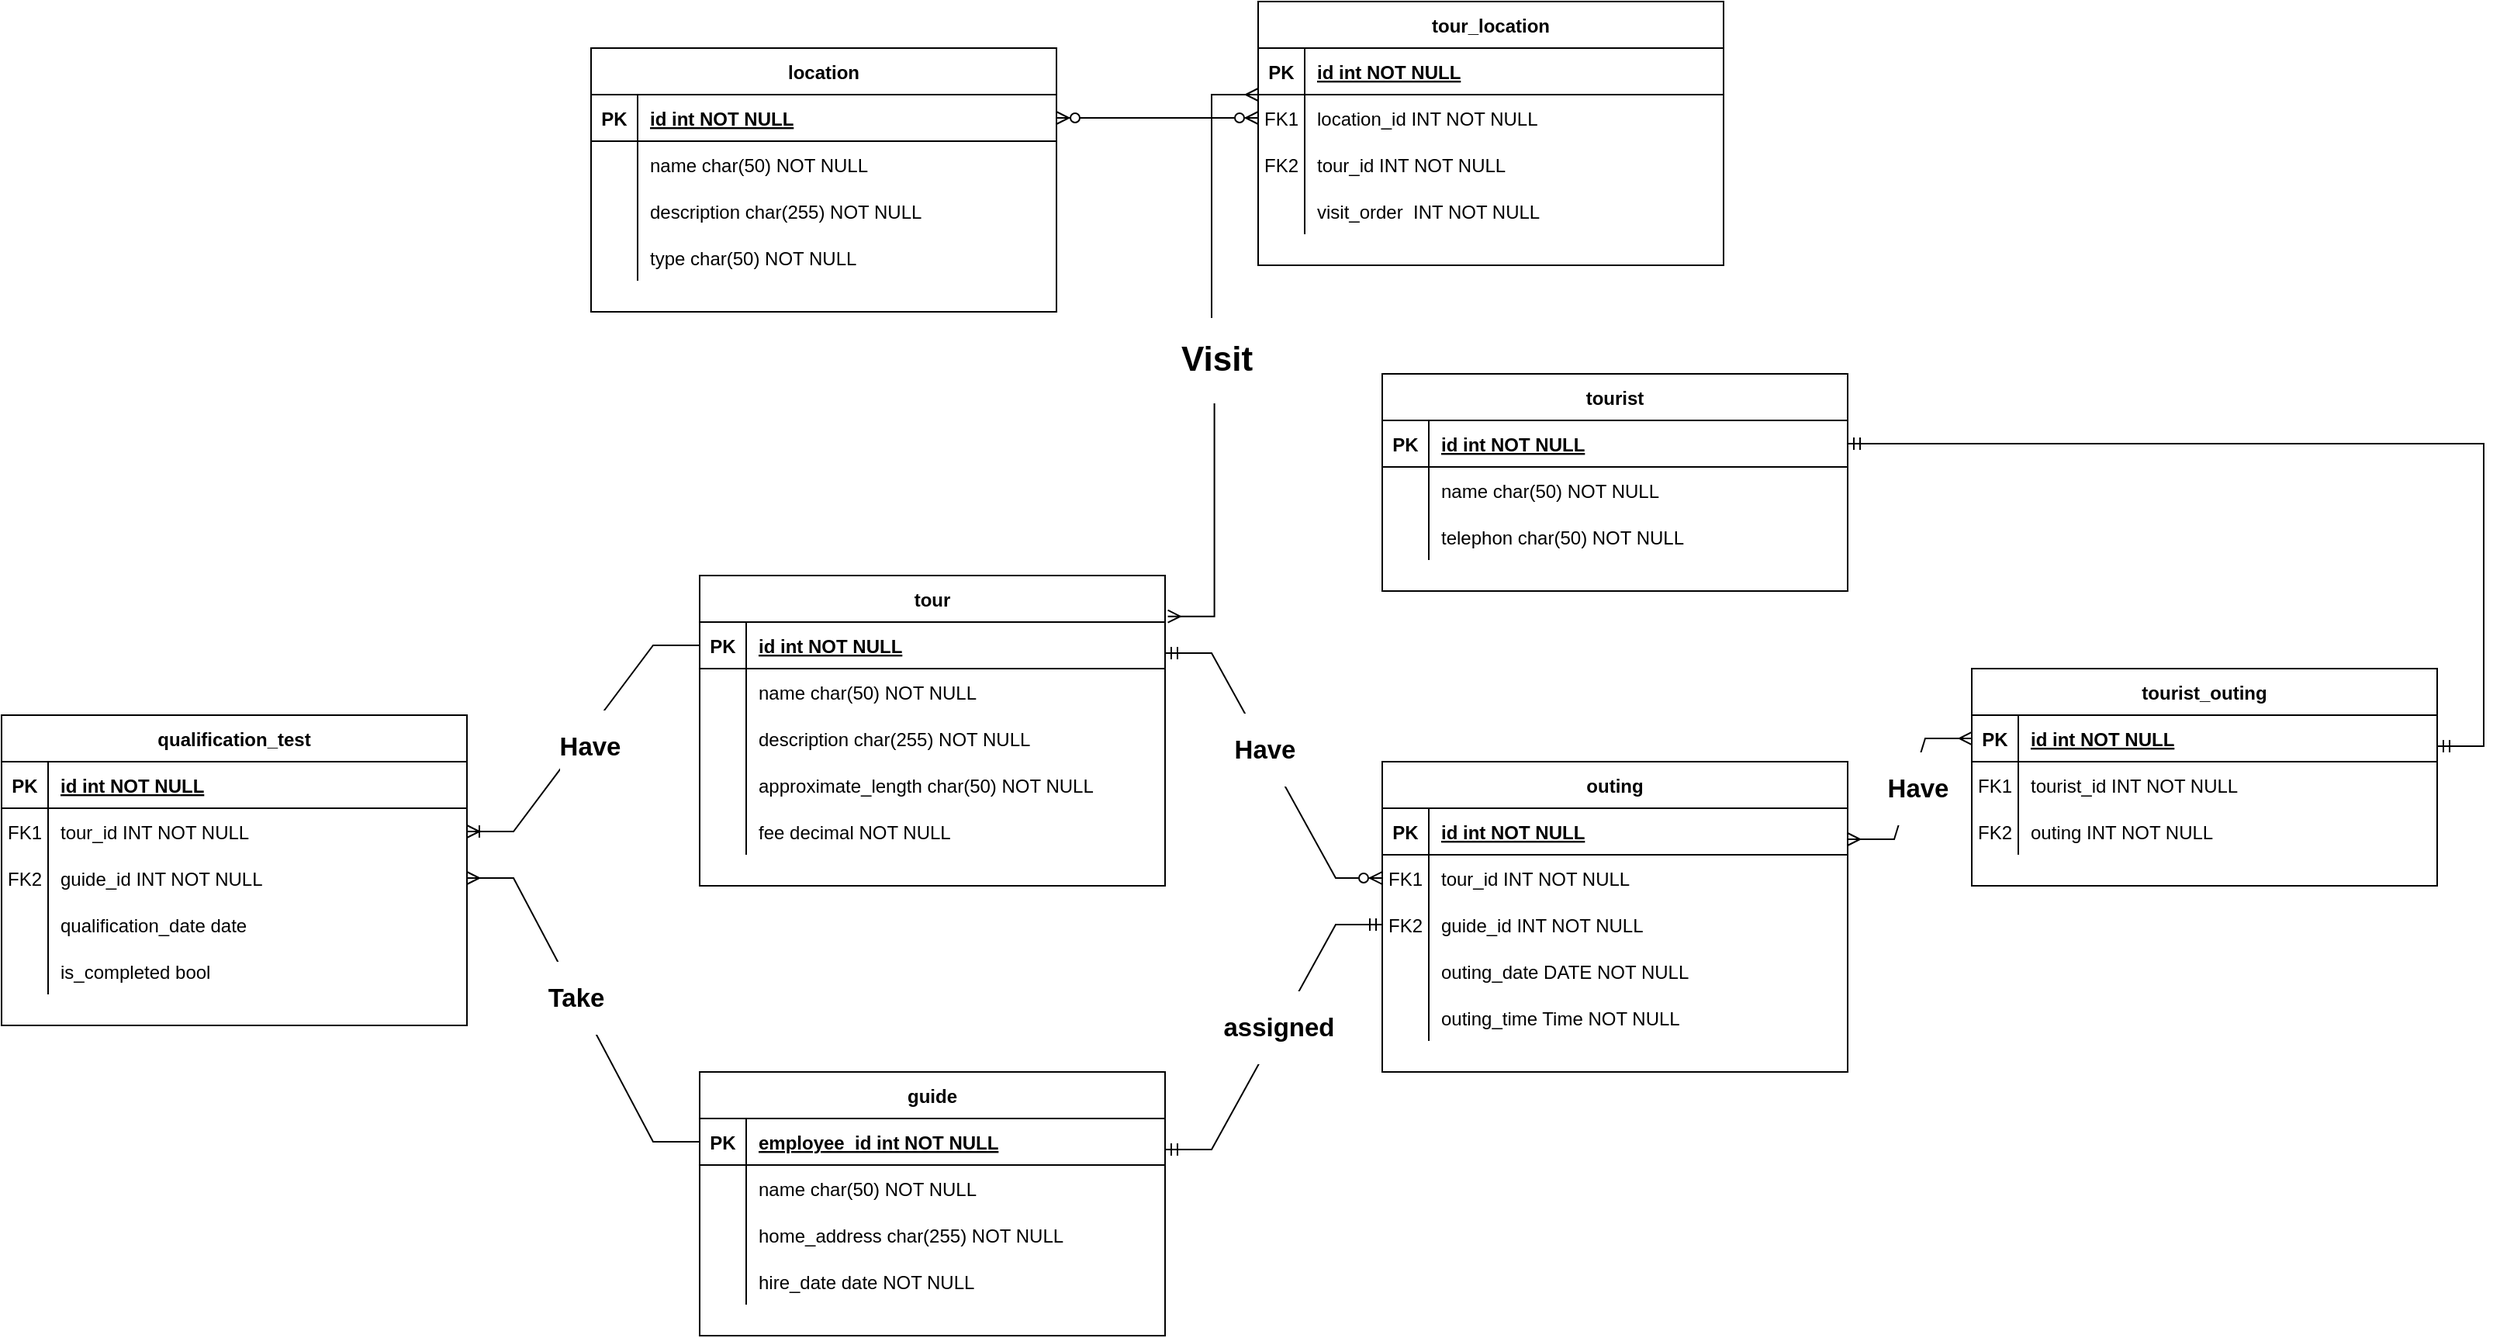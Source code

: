 <mxfile version="23.1.5" type="github">
  <diagram id="R2lEEEUBdFMjLlhIrx00" name="Page-1">
    <mxGraphModel dx="2108" dy="1653" grid="1" gridSize="10" guides="1" tooltips="1" connect="1" arrows="1" fold="1" page="1" pageScale="1" pageWidth="850" pageHeight="1100" math="0" shadow="0" extFonts="Permanent Marker^https://fonts.googleapis.com/css?family=Permanent+Marker">
      <root>
        <mxCell id="0" />
        <mxCell id="1" parent="0" />
        <mxCell id="C-vyLk0tnHw3VtMMgP7b-23" value="tour" style="shape=table;startSize=30;container=1;collapsible=1;childLayout=tableLayout;fixedRows=1;rowLines=0;fontStyle=1;align=center;resizeLast=1;" parent="1" vertex="1">
          <mxGeometry x="120" y="110" width="300" height="200" as="geometry" />
        </mxCell>
        <mxCell id="C-vyLk0tnHw3VtMMgP7b-24" value="" style="shape=partialRectangle;collapsible=0;dropTarget=0;pointerEvents=0;fillColor=none;points=[[0,0.5],[1,0.5]];portConstraint=eastwest;top=0;left=0;right=0;bottom=1;" parent="C-vyLk0tnHw3VtMMgP7b-23" vertex="1">
          <mxGeometry y="30" width="300" height="30" as="geometry" />
        </mxCell>
        <mxCell id="C-vyLk0tnHw3VtMMgP7b-25" value="PK" style="shape=partialRectangle;overflow=hidden;connectable=0;fillColor=none;top=0;left=0;bottom=0;right=0;fontStyle=1;" parent="C-vyLk0tnHw3VtMMgP7b-24" vertex="1">
          <mxGeometry width="30" height="30" as="geometry">
            <mxRectangle width="30" height="30" as="alternateBounds" />
          </mxGeometry>
        </mxCell>
        <mxCell id="C-vyLk0tnHw3VtMMgP7b-26" value="id int NOT NULL " style="shape=partialRectangle;overflow=hidden;connectable=0;fillColor=none;top=0;left=0;bottom=0;right=0;align=left;spacingLeft=6;fontStyle=5;" parent="C-vyLk0tnHw3VtMMgP7b-24" vertex="1">
          <mxGeometry x="30" width="270" height="30" as="geometry">
            <mxRectangle width="270" height="30" as="alternateBounds" />
          </mxGeometry>
        </mxCell>
        <mxCell id="C-vyLk0tnHw3VtMMgP7b-27" value="" style="shape=partialRectangle;collapsible=0;dropTarget=0;pointerEvents=0;fillColor=none;points=[[0,0.5],[1,0.5]];portConstraint=eastwest;top=0;left=0;right=0;bottom=0;" parent="C-vyLk0tnHw3VtMMgP7b-23" vertex="1">
          <mxGeometry y="60" width="300" height="30" as="geometry" />
        </mxCell>
        <mxCell id="C-vyLk0tnHw3VtMMgP7b-28" value="" style="shape=partialRectangle;overflow=hidden;connectable=0;fillColor=none;top=0;left=0;bottom=0;right=0;" parent="C-vyLk0tnHw3VtMMgP7b-27" vertex="1">
          <mxGeometry width="30" height="30" as="geometry">
            <mxRectangle width="30" height="30" as="alternateBounds" />
          </mxGeometry>
        </mxCell>
        <mxCell id="C-vyLk0tnHw3VtMMgP7b-29" value="name char(50) NOT NULL" style="shape=partialRectangle;overflow=hidden;connectable=0;fillColor=none;top=0;left=0;bottom=0;right=0;align=left;spacingLeft=6;" parent="C-vyLk0tnHw3VtMMgP7b-27" vertex="1">
          <mxGeometry x="30" width="270" height="30" as="geometry">
            <mxRectangle width="270" height="30" as="alternateBounds" />
          </mxGeometry>
        </mxCell>
        <mxCell id="SQlvk6J5sihKT8s1rZRu-1" value="" style="shape=partialRectangle;collapsible=0;dropTarget=0;pointerEvents=0;fillColor=none;points=[[0,0.5],[1,0.5]];portConstraint=eastwest;top=0;left=0;right=0;bottom=0;" parent="C-vyLk0tnHw3VtMMgP7b-23" vertex="1">
          <mxGeometry y="90" width="300" height="30" as="geometry" />
        </mxCell>
        <mxCell id="SQlvk6J5sihKT8s1rZRu-2" value="" style="shape=partialRectangle;overflow=hidden;connectable=0;fillColor=none;top=0;left=0;bottom=0;right=0;" parent="SQlvk6J5sihKT8s1rZRu-1" vertex="1">
          <mxGeometry width="30" height="30" as="geometry">
            <mxRectangle width="30" height="30" as="alternateBounds" />
          </mxGeometry>
        </mxCell>
        <mxCell id="SQlvk6J5sihKT8s1rZRu-3" value="description char(255) NOT NULL" style="shape=partialRectangle;overflow=hidden;connectable=0;fillColor=none;top=0;left=0;bottom=0;right=0;align=left;spacingLeft=6;" parent="SQlvk6J5sihKT8s1rZRu-1" vertex="1">
          <mxGeometry x="30" width="270" height="30" as="geometry">
            <mxRectangle width="270" height="30" as="alternateBounds" />
          </mxGeometry>
        </mxCell>
        <mxCell id="SQlvk6J5sihKT8s1rZRu-7" value="" style="shape=partialRectangle;collapsible=0;dropTarget=0;pointerEvents=0;fillColor=none;points=[[0,0.5],[1,0.5]];portConstraint=eastwest;top=0;left=0;right=0;bottom=0;" parent="C-vyLk0tnHw3VtMMgP7b-23" vertex="1">
          <mxGeometry y="120" width="300" height="30" as="geometry" />
        </mxCell>
        <mxCell id="SQlvk6J5sihKT8s1rZRu-8" value="" style="shape=partialRectangle;overflow=hidden;connectable=0;fillColor=none;top=0;left=0;bottom=0;right=0;" parent="SQlvk6J5sihKT8s1rZRu-7" vertex="1">
          <mxGeometry width="30" height="30" as="geometry">
            <mxRectangle width="30" height="30" as="alternateBounds" />
          </mxGeometry>
        </mxCell>
        <mxCell id="SQlvk6J5sihKT8s1rZRu-9" value="approximate_length char(50) NOT NULL " style="shape=partialRectangle;overflow=hidden;connectable=0;fillColor=none;top=0;left=0;bottom=0;right=0;align=left;spacingLeft=6;" parent="SQlvk6J5sihKT8s1rZRu-7" vertex="1">
          <mxGeometry x="30" width="270" height="30" as="geometry">
            <mxRectangle width="270" height="30" as="alternateBounds" />
          </mxGeometry>
        </mxCell>
        <mxCell id="SQlvk6J5sihKT8s1rZRu-4" value="" style="shape=partialRectangle;collapsible=0;dropTarget=0;pointerEvents=0;fillColor=none;points=[[0,0.5],[1,0.5]];portConstraint=eastwest;top=0;left=0;right=0;bottom=0;" parent="C-vyLk0tnHw3VtMMgP7b-23" vertex="1">
          <mxGeometry y="150" width="300" height="30" as="geometry" />
        </mxCell>
        <mxCell id="SQlvk6J5sihKT8s1rZRu-5" value="" style="shape=partialRectangle;overflow=hidden;connectable=0;fillColor=none;top=0;left=0;bottom=0;right=0;" parent="SQlvk6J5sihKT8s1rZRu-4" vertex="1">
          <mxGeometry width="30" height="30" as="geometry">
            <mxRectangle width="30" height="30" as="alternateBounds" />
          </mxGeometry>
        </mxCell>
        <mxCell id="SQlvk6J5sihKT8s1rZRu-6" value="fee decimal NOT NULL " style="shape=partialRectangle;overflow=hidden;connectable=0;fillColor=none;top=0;left=0;bottom=0;right=0;align=left;spacingLeft=6;" parent="SQlvk6J5sihKT8s1rZRu-4" vertex="1">
          <mxGeometry x="30" width="270" height="30" as="geometry">
            <mxRectangle width="270" height="30" as="alternateBounds" />
          </mxGeometry>
        </mxCell>
        <mxCell id="SQlvk6J5sihKT8s1rZRu-10" value="guide" style="shape=table;startSize=30;container=1;collapsible=1;childLayout=tableLayout;fixedRows=1;rowLines=0;fontStyle=1;align=center;resizeLast=1;" parent="1" vertex="1">
          <mxGeometry x="120" y="430" width="300" height="170" as="geometry" />
        </mxCell>
        <mxCell id="SQlvk6J5sihKT8s1rZRu-11" value="" style="shape=partialRectangle;collapsible=0;dropTarget=0;pointerEvents=0;fillColor=none;points=[[0,0.5],[1,0.5]];portConstraint=eastwest;top=0;left=0;right=0;bottom=1;" parent="SQlvk6J5sihKT8s1rZRu-10" vertex="1">
          <mxGeometry y="30" width="300" height="30" as="geometry" />
        </mxCell>
        <mxCell id="SQlvk6J5sihKT8s1rZRu-12" value="PK" style="shape=partialRectangle;overflow=hidden;connectable=0;fillColor=none;top=0;left=0;bottom=0;right=0;fontStyle=1;" parent="SQlvk6J5sihKT8s1rZRu-11" vertex="1">
          <mxGeometry width="30" height="30" as="geometry">
            <mxRectangle width="30" height="30" as="alternateBounds" />
          </mxGeometry>
        </mxCell>
        <mxCell id="SQlvk6J5sihKT8s1rZRu-13" value="employee_id int NOT NULL " style="shape=partialRectangle;overflow=hidden;connectable=0;fillColor=none;top=0;left=0;bottom=0;right=0;align=left;spacingLeft=6;fontStyle=5;" parent="SQlvk6J5sihKT8s1rZRu-11" vertex="1">
          <mxGeometry x="30" width="270" height="30" as="geometry">
            <mxRectangle width="270" height="30" as="alternateBounds" />
          </mxGeometry>
        </mxCell>
        <mxCell id="SQlvk6J5sihKT8s1rZRu-14" value="" style="shape=partialRectangle;collapsible=0;dropTarget=0;pointerEvents=0;fillColor=none;points=[[0,0.5],[1,0.5]];portConstraint=eastwest;top=0;left=0;right=0;bottom=0;" parent="SQlvk6J5sihKT8s1rZRu-10" vertex="1">
          <mxGeometry y="60" width="300" height="30" as="geometry" />
        </mxCell>
        <mxCell id="SQlvk6J5sihKT8s1rZRu-15" value="" style="shape=partialRectangle;overflow=hidden;connectable=0;fillColor=none;top=0;left=0;bottom=0;right=0;" parent="SQlvk6J5sihKT8s1rZRu-14" vertex="1">
          <mxGeometry width="30" height="30" as="geometry">
            <mxRectangle width="30" height="30" as="alternateBounds" />
          </mxGeometry>
        </mxCell>
        <mxCell id="SQlvk6J5sihKT8s1rZRu-16" value="name char(50) NOT NULL" style="shape=partialRectangle;overflow=hidden;connectable=0;fillColor=none;top=0;left=0;bottom=0;right=0;align=left;spacingLeft=6;" parent="SQlvk6J5sihKT8s1rZRu-14" vertex="1">
          <mxGeometry x="30" width="270" height="30" as="geometry">
            <mxRectangle width="270" height="30" as="alternateBounds" />
          </mxGeometry>
        </mxCell>
        <mxCell id="SQlvk6J5sihKT8s1rZRu-17" value="" style="shape=partialRectangle;collapsible=0;dropTarget=0;pointerEvents=0;fillColor=none;points=[[0,0.5],[1,0.5]];portConstraint=eastwest;top=0;left=0;right=0;bottom=0;" parent="SQlvk6J5sihKT8s1rZRu-10" vertex="1">
          <mxGeometry y="90" width="300" height="30" as="geometry" />
        </mxCell>
        <mxCell id="SQlvk6J5sihKT8s1rZRu-18" value="" style="shape=partialRectangle;overflow=hidden;connectable=0;fillColor=none;top=0;left=0;bottom=0;right=0;" parent="SQlvk6J5sihKT8s1rZRu-17" vertex="1">
          <mxGeometry width="30" height="30" as="geometry">
            <mxRectangle width="30" height="30" as="alternateBounds" />
          </mxGeometry>
        </mxCell>
        <mxCell id="SQlvk6J5sihKT8s1rZRu-19" value="home_address char(255) NOT NULL" style="shape=partialRectangle;overflow=hidden;connectable=0;fillColor=none;top=0;left=0;bottom=0;right=0;align=left;spacingLeft=6;" parent="SQlvk6J5sihKT8s1rZRu-17" vertex="1">
          <mxGeometry x="30" width="270" height="30" as="geometry">
            <mxRectangle width="270" height="30" as="alternateBounds" />
          </mxGeometry>
        </mxCell>
        <mxCell id="SQlvk6J5sihKT8s1rZRu-20" value="" style="shape=partialRectangle;collapsible=0;dropTarget=0;pointerEvents=0;fillColor=none;points=[[0,0.5],[1,0.5]];portConstraint=eastwest;top=0;left=0;right=0;bottom=0;" parent="SQlvk6J5sihKT8s1rZRu-10" vertex="1">
          <mxGeometry y="120" width="300" height="30" as="geometry" />
        </mxCell>
        <mxCell id="SQlvk6J5sihKT8s1rZRu-21" value="" style="shape=partialRectangle;overflow=hidden;connectable=0;fillColor=none;top=0;left=0;bottom=0;right=0;" parent="SQlvk6J5sihKT8s1rZRu-20" vertex="1">
          <mxGeometry width="30" height="30" as="geometry">
            <mxRectangle width="30" height="30" as="alternateBounds" />
          </mxGeometry>
        </mxCell>
        <mxCell id="SQlvk6J5sihKT8s1rZRu-22" value="hire_date date NOT NULL " style="shape=partialRectangle;overflow=hidden;connectable=0;fillColor=none;top=0;left=0;bottom=0;right=0;align=left;spacingLeft=6;" parent="SQlvk6J5sihKT8s1rZRu-20" vertex="1">
          <mxGeometry x="30" width="270" height="30" as="geometry">
            <mxRectangle width="270" height="30" as="alternateBounds" />
          </mxGeometry>
        </mxCell>
        <mxCell id="SQlvk6J5sihKT8s1rZRu-42" value="qualification_test" style="shape=table;startSize=30;container=1;collapsible=1;childLayout=tableLayout;fixedRows=1;rowLines=0;fontStyle=1;align=center;resizeLast=1;" parent="1" vertex="1">
          <mxGeometry x="-330" y="200" width="300" height="200" as="geometry" />
        </mxCell>
        <mxCell id="SQlvk6J5sihKT8s1rZRu-43" value="" style="shape=partialRectangle;collapsible=0;dropTarget=0;pointerEvents=0;fillColor=none;points=[[0,0.5],[1,0.5]];portConstraint=eastwest;top=0;left=0;right=0;bottom=1;" parent="SQlvk6J5sihKT8s1rZRu-42" vertex="1">
          <mxGeometry y="30" width="300" height="30" as="geometry" />
        </mxCell>
        <mxCell id="SQlvk6J5sihKT8s1rZRu-44" value="PK" style="shape=partialRectangle;overflow=hidden;connectable=0;fillColor=none;top=0;left=0;bottom=0;right=0;fontStyle=1;" parent="SQlvk6J5sihKT8s1rZRu-43" vertex="1">
          <mxGeometry width="30" height="30" as="geometry">
            <mxRectangle width="30" height="30" as="alternateBounds" />
          </mxGeometry>
        </mxCell>
        <mxCell id="SQlvk6J5sihKT8s1rZRu-45" value="id int NOT NULL " style="shape=partialRectangle;overflow=hidden;connectable=0;fillColor=none;top=0;left=0;bottom=0;right=0;align=left;spacingLeft=6;fontStyle=5;" parent="SQlvk6J5sihKT8s1rZRu-43" vertex="1">
          <mxGeometry x="30" width="270" height="30" as="geometry">
            <mxRectangle width="270" height="30" as="alternateBounds" />
          </mxGeometry>
        </mxCell>
        <mxCell id="SQlvk6J5sihKT8s1rZRu-46" value="" style="shape=partialRectangle;collapsible=0;dropTarget=0;pointerEvents=0;fillColor=none;points=[[0,0.5],[1,0.5]];portConstraint=eastwest;top=0;left=0;right=0;bottom=0;" parent="SQlvk6J5sihKT8s1rZRu-42" vertex="1">
          <mxGeometry y="60" width="300" height="30" as="geometry" />
        </mxCell>
        <mxCell id="SQlvk6J5sihKT8s1rZRu-47" value="FK1" style="shape=partialRectangle;overflow=hidden;connectable=0;fillColor=none;top=0;left=0;bottom=0;right=0;" parent="SQlvk6J5sihKT8s1rZRu-46" vertex="1">
          <mxGeometry width="30" height="30" as="geometry">
            <mxRectangle width="30" height="30" as="alternateBounds" />
          </mxGeometry>
        </mxCell>
        <mxCell id="SQlvk6J5sihKT8s1rZRu-48" value="tour_id INT NOT NULL" style="shape=partialRectangle;overflow=hidden;connectable=0;fillColor=none;top=0;left=0;bottom=0;right=0;align=left;spacingLeft=6;" parent="SQlvk6J5sihKT8s1rZRu-46" vertex="1">
          <mxGeometry x="30" width="270" height="30" as="geometry">
            <mxRectangle width="270" height="30" as="alternateBounds" />
          </mxGeometry>
        </mxCell>
        <mxCell id="SQlvk6J5sihKT8s1rZRu-49" value="" style="shape=partialRectangle;collapsible=0;dropTarget=0;pointerEvents=0;fillColor=none;points=[[0,0.5],[1,0.5]];portConstraint=eastwest;top=0;left=0;right=0;bottom=0;" parent="SQlvk6J5sihKT8s1rZRu-42" vertex="1">
          <mxGeometry y="90" width="300" height="30" as="geometry" />
        </mxCell>
        <mxCell id="SQlvk6J5sihKT8s1rZRu-50" value="FK2" style="shape=partialRectangle;overflow=hidden;connectable=0;fillColor=none;top=0;left=0;bottom=0;right=0;" parent="SQlvk6J5sihKT8s1rZRu-49" vertex="1">
          <mxGeometry width="30" height="30" as="geometry">
            <mxRectangle width="30" height="30" as="alternateBounds" />
          </mxGeometry>
        </mxCell>
        <mxCell id="SQlvk6J5sihKT8s1rZRu-51" value="guide_id INT NOT NULL" style="shape=partialRectangle;overflow=hidden;connectable=0;fillColor=none;top=0;left=0;bottom=0;right=0;align=left;spacingLeft=6;" parent="SQlvk6J5sihKT8s1rZRu-49" vertex="1">
          <mxGeometry x="30" width="270" height="30" as="geometry">
            <mxRectangle width="270" height="30" as="alternateBounds" />
          </mxGeometry>
        </mxCell>
        <mxCell id="SQlvk6J5sihKT8s1rZRu-52" value="" style="shape=partialRectangle;collapsible=0;dropTarget=0;pointerEvents=0;fillColor=none;points=[[0,0.5],[1,0.5]];portConstraint=eastwest;top=0;left=0;right=0;bottom=0;" parent="SQlvk6J5sihKT8s1rZRu-42" vertex="1">
          <mxGeometry y="120" width="300" height="30" as="geometry" />
        </mxCell>
        <mxCell id="SQlvk6J5sihKT8s1rZRu-53" value="" style="shape=partialRectangle;overflow=hidden;connectable=0;fillColor=none;top=0;left=0;bottom=0;right=0;" parent="SQlvk6J5sihKT8s1rZRu-52" vertex="1">
          <mxGeometry width="30" height="30" as="geometry">
            <mxRectangle width="30" height="30" as="alternateBounds" />
          </mxGeometry>
        </mxCell>
        <mxCell id="SQlvk6J5sihKT8s1rZRu-54" value="qualification_date date  " style="shape=partialRectangle;overflow=hidden;connectable=0;fillColor=none;top=0;left=0;bottom=0;right=0;align=left;spacingLeft=6;" parent="SQlvk6J5sihKT8s1rZRu-52" vertex="1">
          <mxGeometry x="30" width="270" height="30" as="geometry">
            <mxRectangle width="270" height="30" as="alternateBounds" />
          </mxGeometry>
        </mxCell>
        <mxCell id="SQlvk6J5sihKT8s1rZRu-55" value="" style="shape=partialRectangle;collapsible=0;dropTarget=0;pointerEvents=0;fillColor=none;points=[[0,0.5],[1,0.5]];portConstraint=eastwest;top=0;left=0;right=0;bottom=0;" parent="SQlvk6J5sihKT8s1rZRu-42" vertex="1">
          <mxGeometry y="150" width="300" height="30" as="geometry" />
        </mxCell>
        <mxCell id="SQlvk6J5sihKT8s1rZRu-56" value="" style="shape=partialRectangle;overflow=hidden;connectable=0;fillColor=none;top=0;left=0;bottom=0;right=0;" parent="SQlvk6J5sihKT8s1rZRu-55" vertex="1">
          <mxGeometry width="30" height="30" as="geometry">
            <mxRectangle width="30" height="30" as="alternateBounds" />
          </mxGeometry>
        </mxCell>
        <mxCell id="SQlvk6J5sihKT8s1rZRu-57" value="is_completed bool" style="shape=partialRectangle;overflow=hidden;connectable=0;fillColor=none;top=0;left=0;bottom=0;right=0;align=left;spacingLeft=6;" parent="SQlvk6J5sihKT8s1rZRu-55" vertex="1">
          <mxGeometry x="30" width="270" height="30" as="geometry">
            <mxRectangle width="270" height="30" as="alternateBounds" />
          </mxGeometry>
        </mxCell>
        <mxCell id="SQlvk6J5sihKT8s1rZRu-58" value="location" style="shape=table;startSize=30;container=1;collapsible=1;childLayout=tableLayout;fixedRows=1;rowLines=0;fontStyle=1;align=center;resizeLast=1;" parent="1" vertex="1">
          <mxGeometry x="50" y="-230" width="300" height="170" as="geometry" />
        </mxCell>
        <mxCell id="SQlvk6J5sihKT8s1rZRu-59" value="" style="shape=partialRectangle;collapsible=0;dropTarget=0;pointerEvents=0;fillColor=none;points=[[0,0.5],[1,0.5]];portConstraint=eastwest;top=0;left=0;right=0;bottom=1;" parent="SQlvk6J5sihKT8s1rZRu-58" vertex="1">
          <mxGeometry y="30" width="300" height="30" as="geometry" />
        </mxCell>
        <mxCell id="SQlvk6J5sihKT8s1rZRu-60" value="PK" style="shape=partialRectangle;overflow=hidden;connectable=0;fillColor=none;top=0;left=0;bottom=0;right=0;fontStyle=1;" parent="SQlvk6J5sihKT8s1rZRu-59" vertex="1">
          <mxGeometry width="30" height="30" as="geometry">
            <mxRectangle width="30" height="30" as="alternateBounds" />
          </mxGeometry>
        </mxCell>
        <mxCell id="SQlvk6J5sihKT8s1rZRu-61" value="id int NOT NULL " style="shape=partialRectangle;overflow=hidden;connectable=0;fillColor=none;top=0;left=0;bottom=0;right=0;align=left;spacingLeft=6;fontStyle=5;" parent="SQlvk6J5sihKT8s1rZRu-59" vertex="1">
          <mxGeometry x="30" width="270" height="30" as="geometry">
            <mxRectangle width="270" height="30" as="alternateBounds" />
          </mxGeometry>
        </mxCell>
        <mxCell id="SQlvk6J5sihKT8s1rZRu-62" value="" style="shape=partialRectangle;collapsible=0;dropTarget=0;pointerEvents=0;fillColor=none;points=[[0,0.5],[1,0.5]];portConstraint=eastwest;top=0;left=0;right=0;bottom=0;" parent="SQlvk6J5sihKT8s1rZRu-58" vertex="1">
          <mxGeometry y="60" width="300" height="30" as="geometry" />
        </mxCell>
        <mxCell id="SQlvk6J5sihKT8s1rZRu-63" value="" style="shape=partialRectangle;overflow=hidden;connectable=0;fillColor=none;top=0;left=0;bottom=0;right=0;" parent="SQlvk6J5sihKT8s1rZRu-62" vertex="1">
          <mxGeometry width="30" height="30" as="geometry">
            <mxRectangle width="30" height="30" as="alternateBounds" />
          </mxGeometry>
        </mxCell>
        <mxCell id="SQlvk6J5sihKT8s1rZRu-64" value="name char(50) NOT NULL" style="shape=partialRectangle;overflow=hidden;connectable=0;fillColor=none;top=0;left=0;bottom=0;right=0;align=left;spacingLeft=6;" parent="SQlvk6J5sihKT8s1rZRu-62" vertex="1">
          <mxGeometry x="30" width="270" height="30" as="geometry">
            <mxRectangle width="270" height="30" as="alternateBounds" />
          </mxGeometry>
        </mxCell>
        <mxCell id="SQlvk6J5sihKT8s1rZRu-65" value="" style="shape=partialRectangle;collapsible=0;dropTarget=0;pointerEvents=0;fillColor=none;points=[[0,0.5],[1,0.5]];portConstraint=eastwest;top=0;left=0;right=0;bottom=0;" parent="SQlvk6J5sihKT8s1rZRu-58" vertex="1">
          <mxGeometry y="90" width="300" height="30" as="geometry" />
        </mxCell>
        <mxCell id="SQlvk6J5sihKT8s1rZRu-66" value="" style="shape=partialRectangle;overflow=hidden;connectable=0;fillColor=none;top=0;left=0;bottom=0;right=0;" parent="SQlvk6J5sihKT8s1rZRu-65" vertex="1">
          <mxGeometry width="30" height="30" as="geometry">
            <mxRectangle width="30" height="30" as="alternateBounds" />
          </mxGeometry>
        </mxCell>
        <mxCell id="SQlvk6J5sihKT8s1rZRu-67" value="description char(255) NOT NULL" style="shape=partialRectangle;overflow=hidden;connectable=0;fillColor=none;top=0;left=0;bottom=0;right=0;align=left;spacingLeft=6;" parent="SQlvk6J5sihKT8s1rZRu-65" vertex="1">
          <mxGeometry x="30" width="270" height="30" as="geometry">
            <mxRectangle width="270" height="30" as="alternateBounds" />
          </mxGeometry>
        </mxCell>
        <mxCell id="SQlvk6J5sihKT8s1rZRu-68" value="" style="shape=partialRectangle;collapsible=0;dropTarget=0;pointerEvents=0;fillColor=none;points=[[0,0.5],[1,0.5]];portConstraint=eastwest;top=0;left=0;right=0;bottom=0;" parent="SQlvk6J5sihKT8s1rZRu-58" vertex="1">
          <mxGeometry y="120" width="300" height="30" as="geometry" />
        </mxCell>
        <mxCell id="SQlvk6J5sihKT8s1rZRu-69" value="" style="shape=partialRectangle;overflow=hidden;connectable=0;fillColor=none;top=0;left=0;bottom=0;right=0;" parent="SQlvk6J5sihKT8s1rZRu-68" vertex="1">
          <mxGeometry width="30" height="30" as="geometry">
            <mxRectangle width="30" height="30" as="alternateBounds" />
          </mxGeometry>
        </mxCell>
        <mxCell id="SQlvk6J5sihKT8s1rZRu-70" value="type char(50) NOT NULL " style="shape=partialRectangle;overflow=hidden;connectable=0;fillColor=none;top=0;left=0;bottom=0;right=0;align=left;spacingLeft=6;" parent="SQlvk6J5sihKT8s1rZRu-68" vertex="1">
          <mxGeometry x="30" width="270" height="30" as="geometry">
            <mxRectangle width="270" height="30" as="alternateBounds" />
          </mxGeometry>
        </mxCell>
        <mxCell id="SQlvk6J5sihKT8s1rZRu-71" value="tour_location" style="shape=table;startSize=30;container=1;collapsible=1;childLayout=tableLayout;fixedRows=1;rowLines=0;fontStyle=1;align=center;resizeLast=1;" parent="1" vertex="1">
          <mxGeometry x="480" y="-260" width="300" height="170" as="geometry" />
        </mxCell>
        <mxCell id="SQlvk6J5sihKT8s1rZRu-72" value="" style="shape=partialRectangle;collapsible=0;dropTarget=0;pointerEvents=0;fillColor=none;points=[[0,0.5],[1,0.5]];portConstraint=eastwest;top=0;left=0;right=0;bottom=1;" parent="SQlvk6J5sihKT8s1rZRu-71" vertex="1">
          <mxGeometry y="30" width="300" height="30" as="geometry" />
        </mxCell>
        <mxCell id="SQlvk6J5sihKT8s1rZRu-73" value="PK" style="shape=partialRectangle;overflow=hidden;connectable=0;fillColor=none;top=0;left=0;bottom=0;right=0;fontStyle=1;" parent="SQlvk6J5sihKT8s1rZRu-72" vertex="1">
          <mxGeometry width="30" height="30" as="geometry">
            <mxRectangle width="30" height="30" as="alternateBounds" />
          </mxGeometry>
        </mxCell>
        <mxCell id="SQlvk6J5sihKT8s1rZRu-74" value="id int NOT NULL " style="shape=partialRectangle;overflow=hidden;connectable=0;fillColor=none;top=0;left=0;bottom=0;right=0;align=left;spacingLeft=6;fontStyle=5;" parent="SQlvk6J5sihKT8s1rZRu-72" vertex="1">
          <mxGeometry x="30" width="270" height="30" as="geometry">
            <mxRectangle width="270" height="30" as="alternateBounds" />
          </mxGeometry>
        </mxCell>
        <mxCell id="SQlvk6J5sihKT8s1rZRu-75" value="" style="shape=partialRectangle;collapsible=0;dropTarget=0;pointerEvents=0;fillColor=none;points=[[0,0.5],[1,0.5]];portConstraint=eastwest;top=0;left=0;right=0;bottom=0;" parent="SQlvk6J5sihKT8s1rZRu-71" vertex="1">
          <mxGeometry y="60" width="300" height="30" as="geometry" />
        </mxCell>
        <mxCell id="SQlvk6J5sihKT8s1rZRu-76" value="FK1" style="shape=partialRectangle;overflow=hidden;connectable=0;fillColor=none;top=0;left=0;bottom=0;right=0;" parent="SQlvk6J5sihKT8s1rZRu-75" vertex="1">
          <mxGeometry width="30" height="30" as="geometry">
            <mxRectangle width="30" height="30" as="alternateBounds" />
          </mxGeometry>
        </mxCell>
        <mxCell id="SQlvk6J5sihKT8s1rZRu-77" value="location_id INT NOT NULL" style="shape=partialRectangle;overflow=hidden;connectable=0;fillColor=none;top=0;left=0;bottom=0;right=0;align=left;spacingLeft=6;" parent="SQlvk6J5sihKT8s1rZRu-75" vertex="1">
          <mxGeometry x="30" width="270" height="30" as="geometry">
            <mxRectangle width="270" height="30" as="alternateBounds" />
          </mxGeometry>
        </mxCell>
        <mxCell id="SQlvk6J5sihKT8s1rZRu-78" value="" style="shape=partialRectangle;collapsible=0;dropTarget=0;pointerEvents=0;fillColor=none;points=[[0,0.5],[1,0.5]];portConstraint=eastwest;top=0;left=0;right=0;bottom=0;" parent="SQlvk6J5sihKT8s1rZRu-71" vertex="1">
          <mxGeometry y="90" width="300" height="30" as="geometry" />
        </mxCell>
        <mxCell id="SQlvk6J5sihKT8s1rZRu-79" value="FK2" style="shape=partialRectangle;overflow=hidden;connectable=0;fillColor=none;top=0;left=0;bottom=0;right=0;" parent="SQlvk6J5sihKT8s1rZRu-78" vertex="1">
          <mxGeometry width="30" height="30" as="geometry">
            <mxRectangle width="30" height="30" as="alternateBounds" />
          </mxGeometry>
        </mxCell>
        <mxCell id="SQlvk6J5sihKT8s1rZRu-80" value="tour_id INT NOT NULL" style="shape=partialRectangle;overflow=hidden;connectable=0;fillColor=none;top=0;left=0;bottom=0;right=0;align=left;spacingLeft=6;" parent="SQlvk6J5sihKT8s1rZRu-78" vertex="1">
          <mxGeometry x="30" width="270" height="30" as="geometry">
            <mxRectangle width="270" height="30" as="alternateBounds" />
          </mxGeometry>
        </mxCell>
        <mxCell id="SQlvk6J5sihKT8s1rZRu-81" value="" style="shape=partialRectangle;collapsible=0;dropTarget=0;pointerEvents=0;fillColor=none;points=[[0,0.5],[1,0.5]];portConstraint=eastwest;top=0;left=0;right=0;bottom=0;" parent="SQlvk6J5sihKT8s1rZRu-71" vertex="1">
          <mxGeometry y="120" width="300" height="30" as="geometry" />
        </mxCell>
        <mxCell id="SQlvk6J5sihKT8s1rZRu-82" value="" style="shape=partialRectangle;overflow=hidden;connectable=0;fillColor=none;top=0;left=0;bottom=0;right=0;" parent="SQlvk6J5sihKT8s1rZRu-81" vertex="1">
          <mxGeometry width="30" height="30" as="geometry">
            <mxRectangle width="30" height="30" as="alternateBounds" />
          </mxGeometry>
        </mxCell>
        <mxCell id="SQlvk6J5sihKT8s1rZRu-83" value="visit_order  INT NOT NULL" style="shape=partialRectangle;overflow=hidden;connectable=0;fillColor=none;top=0;left=0;bottom=0;right=0;align=left;spacingLeft=6;" parent="SQlvk6J5sihKT8s1rZRu-81" vertex="1">
          <mxGeometry x="30" width="270" height="30" as="geometry">
            <mxRectangle width="270" height="30" as="alternateBounds" />
          </mxGeometry>
        </mxCell>
        <mxCell id="SQlvk6J5sihKT8s1rZRu-87" value="outing" style="shape=table;startSize=30;container=1;collapsible=1;childLayout=tableLayout;fixedRows=1;rowLines=0;fontStyle=1;align=center;resizeLast=1;" parent="1" vertex="1">
          <mxGeometry x="560" y="230" width="300" height="200" as="geometry" />
        </mxCell>
        <mxCell id="SQlvk6J5sihKT8s1rZRu-88" value="" style="shape=partialRectangle;collapsible=0;dropTarget=0;pointerEvents=0;fillColor=none;points=[[0,0.5],[1,0.5]];portConstraint=eastwest;top=0;left=0;right=0;bottom=1;" parent="SQlvk6J5sihKT8s1rZRu-87" vertex="1">
          <mxGeometry y="30" width="300" height="30" as="geometry" />
        </mxCell>
        <mxCell id="SQlvk6J5sihKT8s1rZRu-89" value="PK" style="shape=partialRectangle;overflow=hidden;connectable=0;fillColor=none;top=0;left=0;bottom=0;right=0;fontStyle=1;" parent="SQlvk6J5sihKT8s1rZRu-88" vertex="1">
          <mxGeometry width="30" height="30" as="geometry">
            <mxRectangle width="30" height="30" as="alternateBounds" />
          </mxGeometry>
        </mxCell>
        <mxCell id="SQlvk6J5sihKT8s1rZRu-90" value="id int NOT NULL " style="shape=partialRectangle;overflow=hidden;connectable=0;fillColor=none;top=0;left=0;bottom=0;right=0;align=left;spacingLeft=6;fontStyle=5;" parent="SQlvk6J5sihKT8s1rZRu-88" vertex="1">
          <mxGeometry x="30" width="270" height="30" as="geometry">
            <mxRectangle width="270" height="30" as="alternateBounds" />
          </mxGeometry>
        </mxCell>
        <mxCell id="SQlvk6J5sihKT8s1rZRu-91" value="" style="shape=partialRectangle;collapsible=0;dropTarget=0;pointerEvents=0;fillColor=none;points=[[0,0.5],[1,0.5]];portConstraint=eastwest;top=0;left=0;right=0;bottom=0;" parent="SQlvk6J5sihKT8s1rZRu-87" vertex="1">
          <mxGeometry y="60" width="300" height="30" as="geometry" />
        </mxCell>
        <mxCell id="SQlvk6J5sihKT8s1rZRu-92" value="FK1" style="shape=partialRectangle;overflow=hidden;connectable=0;fillColor=none;top=0;left=0;bottom=0;right=0;" parent="SQlvk6J5sihKT8s1rZRu-91" vertex="1">
          <mxGeometry width="30" height="30" as="geometry">
            <mxRectangle width="30" height="30" as="alternateBounds" />
          </mxGeometry>
        </mxCell>
        <mxCell id="SQlvk6J5sihKT8s1rZRu-93" value="tour_id INT NOT NULL" style="shape=partialRectangle;overflow=hidden;connectable=0;fillColor=none;top=0;left=0;bottom=0;right=0;align=left;spacingLeft=6;" parent="SQlvk6J5sihKT8s1rZRu-91" vertex="1">
          <mxGeometry x="30" width="270" height="30" as="geometry">
            <mxRectangle width="270" height="30" as="alternateBounds" />
          </mxGeometry>
        </mxCell>
        <mxCell id="SQlvk6J5sihKT8s1rZRu-94" value="" style="shape=partialRectangle;collapsible=0;dropTarget=0;pointerEvents=0;fillColor=none;points=[[0,0.5],[1,0.5]];portConstraint=eastwest;top=0;left=0;right=0;bottom=0;" parent="SQlvk6J5sihKT8s1rZRu-87" vertex="1">
          <mxGeometry y="90" width="300" height="30" as="geometry" />
        </mxCell>
        <mxCell id="SQlvk6J5sihKT8s1rZRu-95" value="FK2" style="shape=partialRectangle;overflow=hidden;connectable=0;fillColor=none;top=0;left=0;bottom=0;right=0;" parent="SQlvk6J5sihKT8s1rZRu-94" vertex="1">
          <mxGeometry width="30" height="30" as="geometry">
            <mxRectangle width="30" height="30" as="alternateBounds" />
          </mxGeometry>
        </mxCell>
        <mxCell id="SQlvk6J5sihKT8s1rZRu-96" value="guide_id INT NOT NULL" style="shape=partialRectangle;overflow=hidden;connectable=0;fillColor=none;top=0;left=0;bottom=0;right=0;align=left;spacingLeft=6;" parent="SQlvk6J5sihKT8s1rZRu-94" vertex="1">
          <mxGeometry x="30" width="270" height="30" as="geometry">
            <mxRectangle width="270" height="30" as="alternateBounds" />
          </mxGeometry>
        </mxCell>
        <mxCell id="SQlvk6J5sihKT8s1rZRu-97" value="" style="shape=partialRectangle;collapsible=0;dropTarget=0;pointerEvents=0;fillColor=none;points=[[0,0.5],[1,0.5]];portConstraint=eastwest;top=0;left=0;right=0;bottom=0;" parent="SQlvk6J5sihKT8s1rZRu-87" vertex="1">
          <mxGeometry y="120" width="300" height="30" as="geometry" />
        </mxCell>
        <mxCell id="SQlvk6J5sihKT8s1rZRu-98" value="" style="shape=partialRectangle;overflow=hidden;connectable=0;fillColor=none;top=0;left=0;bottom=0;right=0;" parent="SQlvk6J5sihKT8s1rZRu-97" vertex="1">
          <mxGeometry width="30" height="30" as="geometry">
            <mxRectangle width="30" height="30" as="alternateBounds" />
          </mxGeometry>
        </mxCell>
        <mxCell id="SQlvk6J5sihKT8s1rZRu-99" value="outing_date DATE NOT NULL" style="shape=partialRectangle;overflow=hidden;connectable=0;fillColor=none;top=0;left=0;bottom=0;right=0;align=left;spacingLeft=6;" parent="SQlvk6J5sihKT8s1rZRu-97" vertex="1">
          <mxGeometry x="30" width="270" height="30" as="geometry">
            <mxRectangle width="270" height="30" as="alternateBounds" />
          </mxGeometry>
        </mxCell>
        <mxCell id="SQlvk6J5sihKT8s1rZRu-100" value="" style="shape=partialRectangle;collapsible=0;dropTarget=0;pointerEvents=0;fillColor=none;points=[[0,0.5],[1,0.5]];portConstraint=eastwest;top=0;left=0;right=0;bottom=0;" parent="SQlvk6J5sihKT8s1rZRu-87" vertex="1">
          <mxGeometry y="150" width="300" height="30" as="geometry" />
        </mxCell>
        <mxCell id="SQlvk6J5sihKT8s1rZRu-101" value="" style="shape=partialRectangle;overflow=hidden;connectable=0;fillColor=none;top=0;left=0;bottom=0;right=0;" parent="SQlvk6J5sihKT8s1rZRu-100" vertex="1">
          <mxGeometry width="30" height="30" as="geometry">
            <mxRectangle width="30" height="30" as="alternateBounds" />
          </mxGeometry>
        </mxCell>
        <mxCell id="SQlvk6J5sihKT8s1rZRu-102" value="outing_time Time NOT NULL" style="shape=partialRectangle;overflow=hidden;connectable=0;fillColor=none;top=0;left=0;bottom=0;right=0;align=left;spacingLeft=6;" parent="SQlvk6J5sihKT8s1rZRu-100" vertex="1">
          <mxGeometry x="30" width="270" height="30" as="geometry">
            <mxRectangle width="270" height="30" as="alternateBounds" />
          </mxGeometry>
        </mxCell>
        <mxCell id="SQlvk6J5sihKT8s1rZRu-103" value="tourist_outing" style="shape=table;startSize=30;container=1;collapsible=1;childLayout=tableLayout;fixedRows=1;rowLines=0;fontStyle=1;align=center;resizeLast=1;" parent="1" vertex="1">
          <mxGeometry x="940" y="170" width="300" height="140" as="geometry" />
        </mxCell>
        <mxCell id="SQlvk6J5sihKT8s1rZRu-104" value="" style="shape=partialRectangle;collapsible=0;dropTarget=0;pointerEvents=0;fillColor=none;points=[[0,0.5],[1,0.5]];portConstraint=eastwest;top=0;left=0;right=0;bottom=1;" parent="SQlvk6J5sihKT8s1rZRu-103" vertex="1">
          <mxGeometry y="30" width="300" height="30" as="geometry" />
        </mxCell>
        <mxCell id="SQlvk6J5sihKT8s1rZRu-105" value="PK" style="shape=partialRectangle;overflow=hidden;connectable=0;fillColor=none;top=0;left=0;bottom=0;right=0;fontStyle=1;" parent="SQlvk6J5sihKT8s1rZRu-104" vertex="1">
          <mxGeometry width="30" height="30" as="geometry">
            <mxRectangle width="30" height="30" as="alternateBounds" />
          </mxGeometry>
        </mxCell>
        <mxCell id="SQlvk6J5sihKT8s1rZRu-106" value="id int NOT NULL " style="shape=partialRectangle;overflow=hidden;connectable=0;fillColor=none;top=0;left=0;bottom=0;right=0;align=left;spacingLeft=6;fontStyle=5;" parent="SQlvk6J5sihKT8s1rZRu-104" vertex="1">
          <mxGeometry x="30" width="270" height="30" as="geometry">
            <mxRectangle width="270" height="30" as="alternateBounds" />
          </mxGeometry>
        </mxCell>
        <mxCell id="SQlvk6J5sihKT8s1rZRu-107" value="" style="shape=partialRectangle;collapsible=0;dropTarget=0;pointerEvents=0;fillColor=none;points=[[0,0.5],[1,0.5]];portConstraint=eastwest;top=0;left=0;right=0;bottom=0;" parent="SQlvk6J5sihKT8s1rZRu-103" vertex="1">
          <mxGeometry y="60" width="300" height="30" as="geometry" />
        </mxCell>
        <mxCell id="SQlvk6J5sihKT8s1rZRu-108" value="FK1" style="shape=partialRectangle;overflow=hidden;connectable=0;fillColor=none;top=0;left=0;bottom=0;right=0;" parent="SQlvk6J5sihKT8s1rZRu-107" vertex="1">
          <mxGeometry width="30" height="30" as="geometry">
            <mxRectangle width="30" height="30" as="alternateBounds" />
          </mxGeometry>
        </mxCell>
        <mxCell id="SQlvk6J5sihKT8s1rZRu-109" value="tourist_id INT NOT NULL" style="shape=partialRectangle;overflow=hidden;connectable=0;fillColor=none;top=0;left=0;bottom=0;right=0;align=left;spacingLeft=6;" parent="SQlvk6J5sihKT8s1rZRu-107" vertex="1">
          <mxGeometry x="30" width="270" height="30" as="geometry">
            <mxRectangle width="270" height="30" as="alternateBounds" />
          </mxGeometry>
        </mxCell>
        <mxCell id="SQlvk6J5sihKT8s1rZRu-110" value="" style="shape=partialRectangle;collapsible=0;dropTarget=0;pointerEvents=0;fillColor=none;points=[[0,0.5],[1,0.5]];portConstraint=eastwest;top=0;left=0;right=0;bottom=0;" parent="SQlvk6J5sihKT8s1rZRu-103" vertex="1">
          <mxGeometry y="90" width="300" height="30" as="geometry" />
        </mxCell>
        <mxCell id="SQlvk6J5sihKT8s1rZRu-111" value="FK2" style="shape=partialRectangle;overflow=hidden;connectable=0;fillColor=none;top=0;left=0;bottom=0;right=0;" parent="SQlvk6J5sihKT8s1rZRu-110" vertex="1">
          <mxGeometry width="30" height="30" as="geometry">
            <mxRectangle width="30" height="30" as="alternateBounds" />
          </mxGeometry>
        </mxCell>
        <mxCell id="SQlvk6J5sihKT8s1rZRu-112" value="outing INT NOT NULL" style="shape=partialRectangle;overflow=hidden;connectable=0;fillColor=none;top=0;left=0;bottom=0;right=0;align=left;spacingLeft=6;" parent="SQlvk6J5sihKT8s1rZRu-110" vertex="1">
          <mxGeometry x="30" width="270" height="30" as="geometry">
            <mxRectangle width="270" height="30" as="alternateBounds" />
          </mxGeometry>
        </mxCell>
        <mxCell id="SQlvk6J5sihKT8s1rZRu-116" value="tourist" style="shape=table;startSize=30;container=1;collapsible=1;childLayout=tableLayout;fixedRows=1;rowLines=0;fontStyle=1;align=center;resizeLast=1;" parent="1" vertex="1">
          <mxGeometry x="560" y="-20" width="300" height="140" as="geometry" />
        </mxCell>
        <mxCell id="SQlvk6J5sihKT8s1rZRu-117" value="" style="shape=partialRectangle;collapsible=0;dropTarget=0;pointerEvents=0;fillColor=none;points=[[0,0.5],[1,0.5]];portConstraint=eastwest;top=0;left=0;right=0;bottom=1;" parent="SQlvk6J5sihKT8s1rZRu-116" vertex="1">
          <mxGeometry y="30" width="300" height="30" as="geometry" />
        </mxCell>
        <mxCell id="SQlvk6J5sihKT8s1rZRu-118" value="PK" style="shape=partialRectangle;overflow=hidden;connectable=0;fillColor=none;top=0;left=0;bottom=0;right=0;fontStyle=1;" parent="SQlvk6J5sihKT8s1rZRu-117" vertex="1">
          <mxGeometry width="30" height="30" as="geometry">
            <mxRectangle width="30" height="30" as="alternateBounds" />
          </mxGeometry>
        </mxCell>
        <mxCell id="SQlvk6J5sihKT8s1rZRu-119" value="id int NOT NULL " style="shape=partialRectangle;overflow=hidden;connectable=0;fillColor=none;top=0;left=0;bottom=0;right=0;align=left;spacingLeft=6;fontStyle=5;" parent="SQlvk6J5sihKT8s1rZRu-117" vertex="1">
          <mxGeometry x="30" width="270" height="30" as="geometry">
            <mxRectangle width="270" height="30" as="alternateBounds" />
          </mxGeometry>
        </mxCell>
        <mxCell id="SQlvk6J5sihKT8s1rZRu-120" value="" style="shape=partialRectangle;collapsible=0;dropTarget=0;pointerEvents=0;fillColor=none;points=[[0,0.5],[1,0.5]];portConstraint=eastwest;top=0;left=0;right=0;bottom=0;" parent="SQlvk6J5sihKT8s1rZRu-116" vertex="1">
          <mxGeometry y="60" width="300" height="30" as="geometry" />
        </mxCell>
        <mxCell id="SQlvk6J5sihKT8s1rZRu-121" value="" style="shape=partialRectangle;overflow=hidden;connectable=0;fillColor=none;top=0;left=0;bottom=0;right=0;" parent="SQlvk6J5sihKT8s1rZRu-120" vertex="1">
          <mxGeometry width="30" height="30" as="geometry">
            <mxRectangle width="30" height="30" as="alternateBounds" />
          </mxGeometry>
        </mxCell>
        <mxCell id="SQlvk6J5sihKT8s1rZRu-122" value="name char(50) NOT NULL" style="shape=partialRectangle;overflow=hidden;connectable=0;fillColor=none;top=0;left=0;bottom=0;right=0;align=left;spacingLeft=6;" parent="SQlvk6J5sihKT8s1rZRu-120" vertex="1">
          <mxGeometry x="30" width="270" height="30" as="geometry">
            <mxRectangle width="270" height="30" as="alternateBounds" />
          </mxGeometry>
        </mxCell>
        <mxCell id="SQlvk6J5sihKT8s1rZRu-123" value="" style="shape=partialRectangle;collapsible=0;dropTarget=0;pointerEvents=0;fillColor=none;points=[[0,0.5],[1,0.5]];portConstraint=eastwest;top=0;left=0;right=0;bottom=0;" parent="SQlvk6J5sihKT8s1rZRu-116" vertex="1">
          <mxGeometry y="90" width="300" height="30" as="geometry" />
        </mxCell>
        <mxCell id="SQlvk6J5sihKT8s1rZRu-124" value="" style="shape=partialRectangle;overflow=hidden;connectable=0;fillColor=none;top=0;left=0;bottom=0;right=0;" parent="SQlvk6J5sihKT8s1rZRu-123" vertex="1">
          <mxGeometry width="30" height="30" as="geometry">
            <mxRectangle width="30" height="30" as="alternateBounds" />
          </mxGeometry>
        </mxCell>
        <mxCell id="SQlvk6J5sihKT8s1rZRu-125" value="telephon char(50) NOT NULL" style="shape=partialRectangle;overflow=hidden;connectable=0;fillColor=none;top=0;left=0;bottom=0;right=0;align=left;spacingLeft=6;" parent="SQlvk6J5sihKT8s1rZRu-123" vertex="1">
          <mxGeometry x="30" width="270" height="30" as="geometry">
            <mxRectangle width="270" height="30" as="alternateBounds" />
          </mxGeometry>
        </mxCell>
        <mxCell id="SQlvk6J5sihKT8s1rZRu-126" value="" style="edgeStyle=entityRelationEdgeStyle;fontSize=12;html=1;endArrow=ERoneToMany;rounded=0;exitX=0;exitY=0.5;exitDx=0;exitDy=0;entryX=1;entryY=0.5;entryDx=0;entryDy=0;" parent="1" source="C-vyLk0tnHw3VtMMgP7b-24" target="SQlvk6J5sihKT8s1rZRu-46" edge="1">
          <mxGeometry width="100" height="100" relative="1" as="geometry">
            <mxPoint x="370" y="360" as="sourcePoint" />
            <mxPoint x="470" y="260" as="targetPoint" />
          </mxGeometry>
        </mxCell>
        <mxCell id="byS24nQhyeKvrtI0GP7r-4" value="Text" style="edgeLabel;html=1;align=center;verticalAlign=middle;resizable=0;points=[];" vertex="1" connectable="0" parent="SQlvk6J5sihKT8s1rZRu-126">
          <mxGeometry x="0.034" y="-3" relative="1" as="geometry">
            <mxPoint as="offset" />
          </mxGeometry>
        </mxCell>
        <mxCell id="byS24nQhyeKvrtI0GP7r-5" value="have" style="edgeLabel;html=1;align=center;verticalAlign=middle;resizable=0;points=[];" vertex="1" connectable="0" parent="SQlvk6J5sihKT8s1rZRu-126">
          <mxGeometry x="0.033" relative="1" as="geometry">
            <mxPoint as="offset" />
          </mxGeometry>
        </mxCell>
        <mxCell id="byS24nQhyeKvrtI0GP7r-12" value="&lt;h2&gt;Have&lt;/h2&gt;" style="edgeLabel;html=1;align=center;verticalAlign=middle;resizable=0;points=[];" vertex="1" connectable="0" parent="SQlvk6J5sihKT8s1rZRu-126">
          <mxGeometry x="0.015" y="6" relative="1" as="geometry">
            <mxPoint as="offset" />
          </mxGeometry>
        </mxCell>
        <mxCell id="SQlvk6J5sihKT8s1rZRu-127" value="" style="edgeStyle=entityRelationEdgeStyle;fontSize=12;html=1;endArrow=ERmany;rounded=0;exitX=0;exitY=0.5;exitDx=0;exitDy=0;entryX=1;entryY=0.5;entryDx=0;entryDy=0;" parent="1" source="SQlvk6J5sihKT8s1rZRu-11" target="SQlvk6J5sihKT8s1rZRu-49" edge="1">
          <mxGeometry width="100" height="100" relative="1" as="geometry">
            <mxPoint x="-70" y="440" as="sourcePoint" />
            <mxPoint x="30" y="340" as="targetPoint" />
          </mxGeometry>
        </mxCell>
        <mxCell id="byS24nQhyeKvrtI0GP7r-6" value="lead" style="edgeLabel;html=1;align=center;verticalAlign=middle;resizable=0;points=[];" vertex="1" connectable="0" parent="SQlvk6J5sihKT8s1rZRu-127">
          <mxGeometry x="0.071" y="3" relative="1" as="geometry">
            <mxPoint as="offset" />
          </mxGeometry>
        </mxCell>
        <mxCell id="byS24nQhyeKvrtI0GP7r-7" value="take" style="edgeLabel;html=1;align=center;verticalAlign=middle;resizable=0;points=[];" vertex="1" connectable="0" parent="SQlvk6J5sihKT8s1rZRu-127">
          <mxGeometry x="0.071" y="3" relative="1" as="geometry">
            <mxPoint as="offset" />
          </mxGeometry>
        </mxCell>
        <mxCell id="byS24nQhyeKvrtI0GP7r-10" value="&lt;h2&gt;Take&lt;/h2&gt;" style="edgeLabel;html=1;align=center;verticalAlign=middle;resizable=0;points=[];" vertex="1" connectable="0" parent="SQlvk6J5sihKT8s1rZRu-127">
          <mxGeometry x="0.075" y="1" relative="1" as="geometry">
            <mxPoint as="offset" />
          </mxGeometry>
        </mxCell>
        <mxCell id="SQlvk6J5sihKT8s1rZRu-130" value="" style="edgeStyle=entityRelationEdgeStyle;fontSize=12;html=1;endArrow=ERzeroToMany;endFill=1;startArrow=ERzeroToMany;rounded=0;entryX=0;entryY=0.5;entryDx=0;entryDy=0;exitX=1;exitY=0.5;exitDx=0;exitDy=0;" parent="1" source="SQlvk6J5sihKT8s1rZRu-59" target="SQlvk6J5sihKT8s1rZRu-75" edge="1">
          <mxGeometry width="100" height="100" relative="1" as="geometry">
            <mxPoint x="340" y="200" as="sourcePoint" />
            <mxPoint x="440" y="100" as="targetPoint" />
            <Array as="points">
              <mxPoint x="480" y="-150" />
            </Array>
          </mxGeometry>
        </mxCell>
        <mxCell id="SQlvk6J5sihKT8s1rZRu-131" value="" style="edgeStyle=entityRelationEdgeStyle;fontSize=12;html=1;endArrow=ERzeroToMany;startArrow=ERmandOne;rounded=0;exitX=1;exitY=0.25;exitDx=0;exitDy=0;entryX=0;entryY=0.5;entryDx=0;entryDy=0;" parent="1" source="C-vyLk0tnHw3VtMMgP7b-23" target="SQlvk6J5sihKT8s1rZRu-91" edge="1">
          <mxGeometry width="100" height="100" relative="1" as="geometry">
            <mxPoint x="560" y="470" as="sourcePoint" />
            <mxPoint x="660" y="370" as="targetPoint" />
          </mxGeometry>
        </mxCell>
        <mxCell id="byS24nQhyeKvrtI0GP7r-13" value="&lt;h2&gt;Have&lt;/h2&gt;" style="edgeLabel;html=1;align=center;verticalAlign=middle;resizable=0;points=[];" vertex="1" connectable="0" parent="SQlvk6J5sihKT8s1rZRu-131">
          <mxGeometry x="-0.107" relative="1" as="geometry">
            <mxPoint as="offset" />
          </mxGeometry>
        </mxCell>
        <mxCell id="SQlvk6J5sihKT8s1rZRu-132" value="" style="edgeStyle=entityRelationEdgeStyle;fontSize=12;html=1;endArrow=ERmandOne;startArrow=ERmandOne;rounded=0;" parent="1" target="SQlvk6J5sihKT8s1rZRu-94" edge="1">
          <mxGeometry width="100" height="100" relative="1" as="geometry">
            <mxPoint x="420" y="480" as="sourcePoint" />
            <mxPoint x="520" y="380" as="targetPoint" />
          </mxGeometry>
        </mxCell>
        <mxCell id="byS24nQhyeKvrtI0GP7r-14" value="&lt;h2&gt;assigned &lt;/h2&gt;" style="edgeLabel;html=1;align=center;verticalAlign=middle;resizable=0;points=[];" vertex="1" connectable="0" parent="SQlvk6J5sihKT8s1rZRu-132">
          <mxGeometry x="0.063" y="1" relative="1" as="geometry">
            <mxPoint as="offset" />
          </mxGeometry>
        </mxCell>
        <mxCell id="byS24nQhyeKvrtI0GP7r-3" value="" style="edgeStyle=entityRelationEdgeStyle;fontSize=12;html=1;endArrow=ERmandOne;startArrow=ERmandOne;rounded=0;" edge="1" parent="1" target="SQlvk6J5sihKT8s1rZRu-117">
          <mxGeometry width="100" height="100" relative="1" as="geometry">
            <mxPoint x="1240" y="220" as="sourcePoint" />
            <mxPoint x="975" y="-150" as="targetPoint" />
            <Array as="points">
              <mxPoint x="1030" y="-170" />
            </Array>
          </mxGeometry>
        </mxCell>
        <mxCell id="byS24nQhyeKvrtI0GP7r-8" value="" style="edgeStyle=entityRelationEdgeStyle;fontSize=12;html=1;endArrow=ERmany;startArrow=ERmany;rounded=0;exitX=1.006;exitY=-0.122;exitDx=0;exitDy=0;exitPerimeter=0;" edge="1" parent="1" source="C-vyLk0tnHw3VtMMgP7b-24">
          <mxGeometry width="100" height="100" relative="1" as="geometry">
            <mxPoint x="375" y="-100" as="sourcePoint" />
            <mxPoint x="480" y="-200" as="targetPoint" />
          </mxGeometry>
        </mxCell>
        <mxCell id="byS24nQhyeKvrtI0GP7r-9" value="&lt;h1&gt;&lt;b&gt;Visit&lt;/b&gt;&lt;/h1&gt;" style="edgeLabel;html=1;align=center;verticalAlign=middle;resizable=0;points=[];" vertex="1" connectable="0" parent="byS24nQhyeKvrtI0GP7r-8">
          <mxGeometry x="-0.015" y="-1" relative="1" as="geometry">
            <mxPoint as="offset" />
          </mxGeometry>
        </mxCell>
        <mxCell id="byS24nQhyeKvrtI0GP7r-15" value="" style="edgeStyle=entityRelationEdgeStyle;fontSize=12;html=1;endArrow=ERmany;startArrow=ERmany;rounded=0;entryX=0;entryY=0.5;entryDx=0;entryDy=0;" edge="1" parent="1" target="SQlvk6J5sihKT8s1rZRu-104">
          <mxGeometry width="100" height="100" relative="1" as="geometry">
            <mxPoint x="860" y="280" as="sourcePoint" />
            <mxPoint x="960" y="180" as="targetPoint" />
          </mxGeometry>
        </mxCell>
        <mxCell id="byS24nQhyeKvrtI0GP7r-16" value="&lt;h2&gt;Have&lt;/h2&gt;" style="edgeLabel;html=1;align=center;verticalAlign=middle;resizable=0;points=[];" vertex="1" connectable="0" parent="byS24nQhyeKvrtI0GP7r-15">
          <mxGeometry x="0.029" y="-5" relative="1" as="geometry">
            <mxPoint x="-1" as="offset" />
          </mxGeometry>
        </mxCell>
      </root>
    </mxGraphModel>
  </diagram>
</mxfile>
